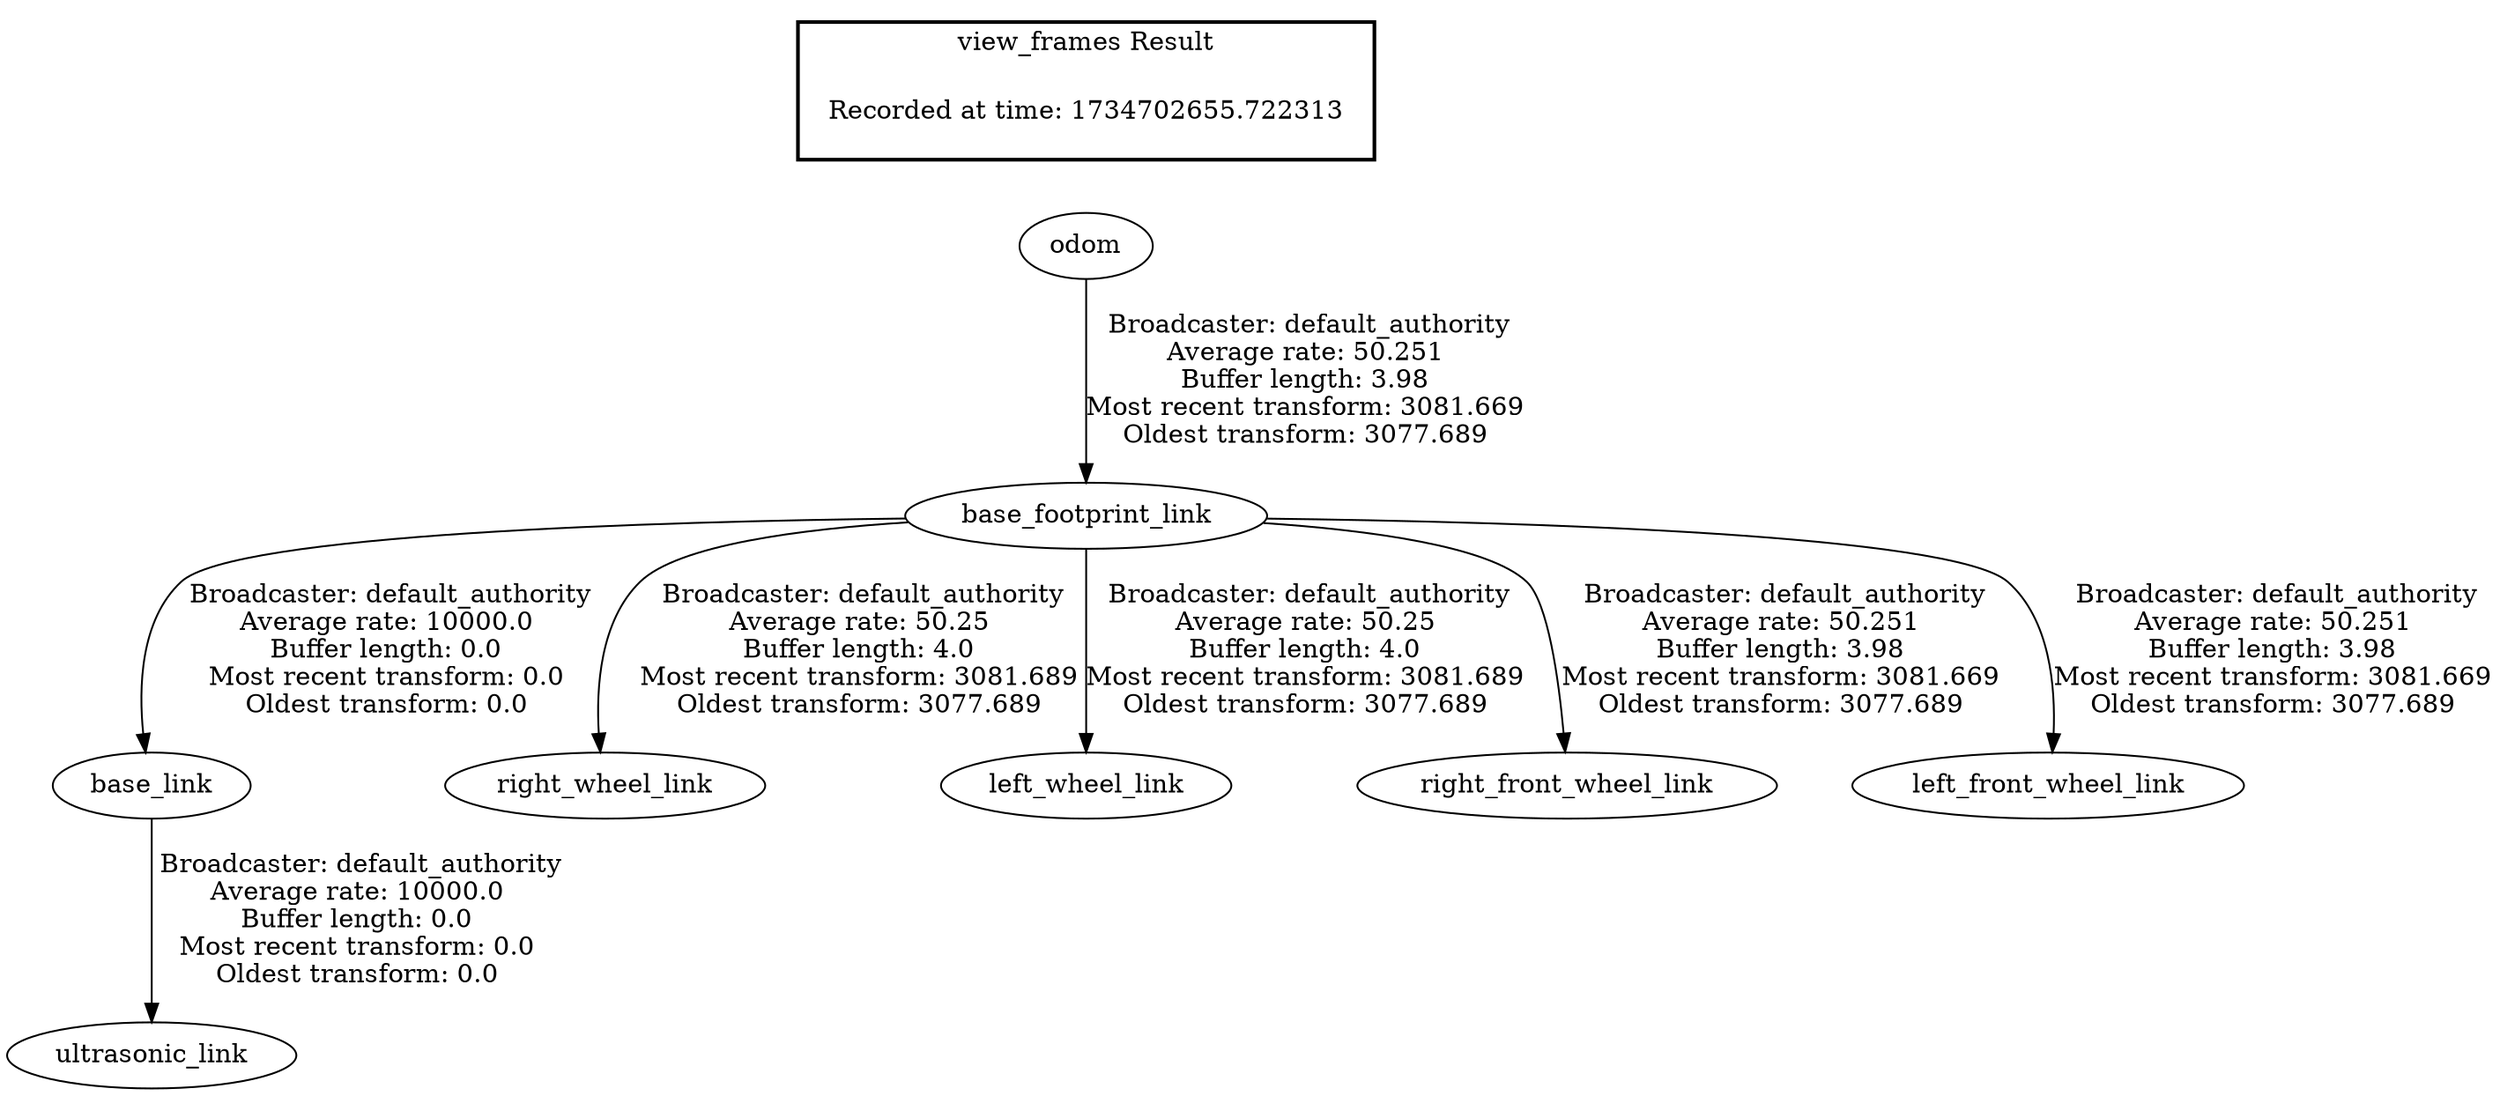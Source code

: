 digraph G {
"base_footprint_link" -> "base_link"[label=" Broadcaster: default_authority\nAverage rate: 10000.0\nBuffer length: 0.0\nMost recent transform: 0.0\nOldest transform: 0.0\n"];
"odom" -> "base_footprint_link"[label=" Broadcaster: default_authority\nAverage rate: 50.251\nBuffer length: 3.98\nMost recent transform: 3081.669\nOldest transform: 3077.689\n"];
"base_link" -> "ultrasonic_link"[label=" Broadcaster: default_authority\nAverage rate: 10000.0\nBuffer length: 0.0\nMost recent transform: 0.0\nOldest transform: 0.0\n"];
"base_footprint_link" -> "right_wheel_link"[label=" Broadcaster: default_authority\nAverage rate: 50.25\nBuffer length: 4.0\nMost recent transform: 3081.689\nOldest transform: 3077.689\n"];
"base_footprint_link" -> "left_wheel_link"[label=" Broadcaster: default_authority\nAverage rate: 50.25\nBuffer length: 4.0\nMost recent transform: 3081.689\nOldest transform: 3077.689\n"];
"base_footprint_link" -> "right_front_wheel_link"[label=" Broadcaster: default_authority\nAverage rate: 50.251\nBuffer length: 3.98\nMost recent transform: 3081.669\nOldest transform: 3077.689\n"];
"base_footprint_link" -> "left_front_wheel_link"[label=" Broadcaster: default_authority\nAverage rate: 50.251\nBuffer length: 3.98\nMost recent transform: 3081.669\nOldest transform: 3077.689\n"];
edge [style=invis];
 subgraph cluster_legend { style=bold; color=black; label ="view_frames Result";
"Recorded at time: 1734702655.722313"[ shape=plaintext ] ;
}->"odom";
}